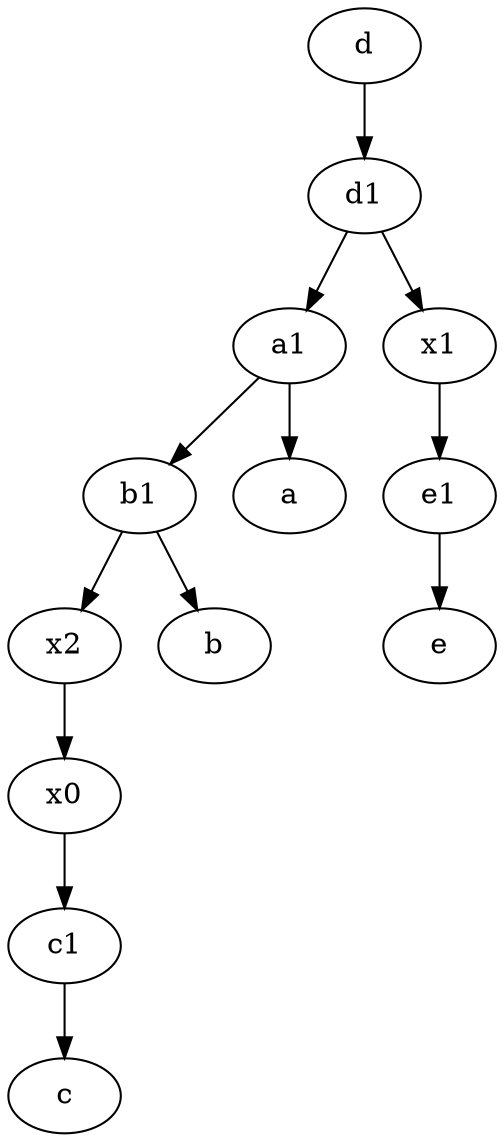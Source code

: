 digraph  {
	x2;
	e1 [pos="25,45!"];
	c1 [pos="30,15!"];
	x0;
	d [pos="20,30!"];
	a1 [pos="40,15!"];
	x1;
	d1 [pos="25,30!"];
	b1 [pos="45,20!"];
	x1 -> e1;
	a1 -> b1;
	x2 -> x0;
	c1 -> c;
	b1 -> x2;
	x0 -> c1;
	d1 -> x1;
	d -> d1;
	a1 -> a;
	d1 -> a1;
	e1 -> e;
	b1 -> b;

	}